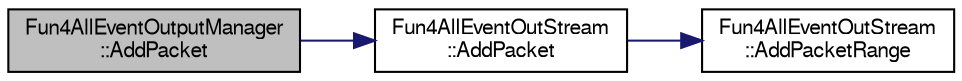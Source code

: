 digraph "Fun4AllEventOutputManager::AddPacket"
{
  bgcolor="transparent";
  edge [fontname="FreeSans",fontsize="10",labelfontname="FreeSans",labelfontsize="10"];
  node [fontname="FreeSans",fontsize="10",shape=record];
  rankdir="LR";
  Node1 [label="Fun4AllEventOutputManager\l::AddPacket",height=0.2,width=0.4,color="black", fillcolor="grey75", style="filled" fontcolor="black"];
  Node1 -> Node2 [color="midnightblue",fontsize="10",style="solid",fontname="FreeSans"];
  Node2 [label="Fun4AllEventOutStream\l::AddPacket",height=0.2,width=0.4,color="black",URL="$dc/dab/classFun4AllEventOutStream.html#a85c89498e10d6b503f6be6bd0c645ff3"];
  Node2 -> Node3 [color="midnightblue",fontsize="10",style="solid",fontname="FreeSans"];
  Node3 [label="Fun4AllEventOutStream\l::AddPacketRange",height=0.2,width=0.4,color="black",URL="$dc/dab/classFun4AllEventOutStream.html#a5febb05c51c28dacf95c16f34178fe5f"];
}
